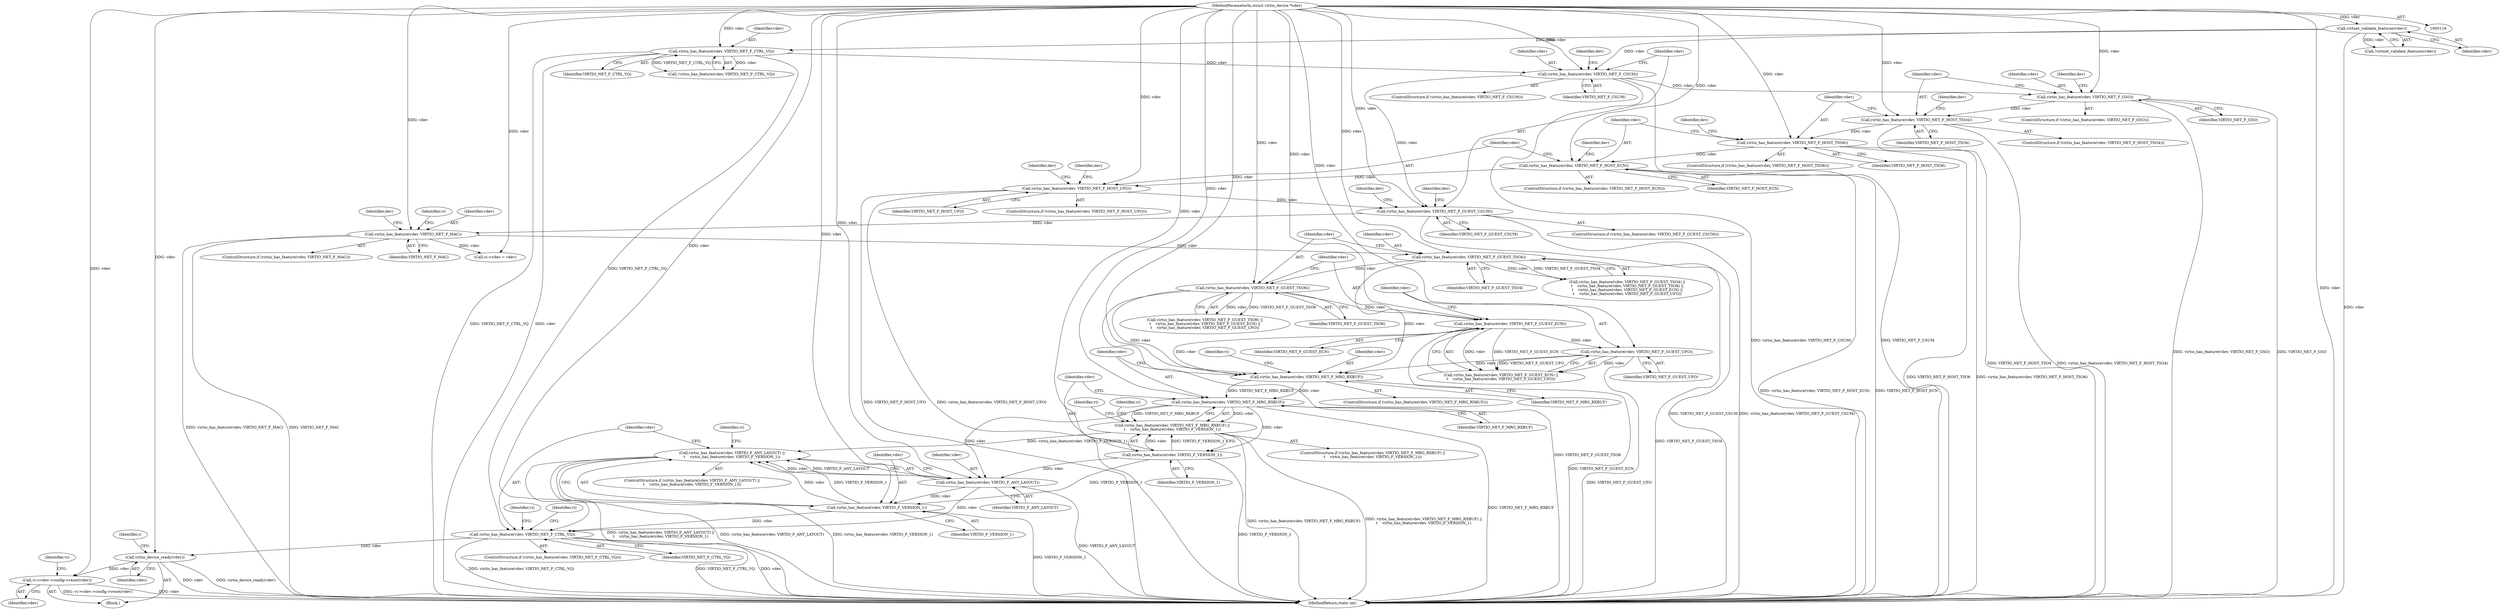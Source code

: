digraph "0_linux_48900cb6af4282fa0fb6ff4d72a81aa3dadb5c39@pointer" {
"1000404" [label="(Call,virtio_has_feature(vdev, VIRTIO_NET_F_MRG_RXBUF))"];
"1000388" [label="(Call,virtio_has_feature(vdev, VIRTIO_NET_F_GUEST_TSO6))"];
"1000384" [label="(Call,virtio_has_feature(vdev, VIRTIO_NET_F_GUEST_TSO4))"];
"1000117" [label="(MethodParameterIn,struct virtio_device *vdev)"];
"1000321" [label="(Call,virtio_has_feature(vdev, VIRTIO_NET_F_MAC))"];
"1000305" [label="(Call,virtio_has_feature(vdev, VIRTIO_NET_F_GUEST_CSUM))"];
"1000210" [label="(Call,virtio_has_feature(vdev, VIRTIO_NET_F_CSUM))"];
"1000144" [label="(Call,virtnet_validate_features(vdev))"];
"1000161" [label="(Call,virtio_has_feature(vdev, VIRTIO_NET_F_CTRL_VQ))"];
"1000278" [label="(Call,virtio_has_feature(vdev, VIRTIO_NET_F_HOST_UFO))"];
"1000269" [label="(Call,virtio_has_feature(vdev, VIRTIO_NET_F_HOST_ECN))"];
"1000260" [label="(Call,virtio_has_feature(vdev, VIRTIO_NET_F_HOST_TSO6))"];
"1000251" [label="(Call,virtio_has_feature(vdev, VIRTIO_NET_F_HOST_TSO4))"];
"1000235" [label="(Call,virtio_has_feature(vdev, VIRTIO_NET_F_GSO))"];
"1000392" [label="(Call,virtio_has_feature(vdev, VIRTIO_NET_F_GUEST_ECN))"];
"1000395" [label="(Call,virtio_has_feature(vdev, VIRTIO_NET_F_GUEST_UFO))"];
"1000414" [label="(Call,virtio_has_feature(vdev, VIRTIO_NET_F_MRG_RXBUF))"];
"1000413" [label="(Call,virtio_has_feature(vdev, VIRTIO_NET_F_MRG_RXBUF) ||\n\t    virtio_has_feature(vdev, VIRTIO_F_VERSION_1))"];
"1000434" [label="(Call,virtio_has_feature(vdev, VIRTIO_F_ANY_LAYOUT) ||\n\t    virtio_has_feature(vdev, VIRTIO_F_VERSION_1))"];
"1000417" [label="(Call,virtio_has_feature(vdev, VIRTIO_F_VERSION_1))"];
"1000435" [label="(Call,virtio_has_feature(vdev, VIRTIO_F_ANY_LAYOUT))"];
"1000438" [label="(Call,virtio_has_feature(vdev, VIRTIO_F_VERSION_1))"];
"1000447" [label="(Call,virtio_has_feature(vdev, VIRTIO_NET_F_CTRL_VQ))"];
"1000513" [label="(Call,virtio_device_ready(vdev))"];
"1000616" [label="(Call,vi->vdev->config->reset(vdev))"];
"1000283" [label="(Identifier,dev)"];
"1000241" [label="(Identifier,dev)"];
"1000438" [label="(Call,virtio_has_feature(vdev, VIRTIO_F_VERSION_1))"];
"1000388" [label="(Call,virtio_has_feature(vdev, VIRTIO_NET_F_GUEST_TSO6))"];
"1000385" [label="(Identifier,vdev)"];
"1000279" [label="(Identifier,vdev)"];
"1000443" [label="(Identifier,vi)"];
"1000277" [label="(ControlStructure,if (virtio_has_feature(vdev, VIRTIO_NET_F_HOST_UFO)))"];
"1000252" [label="(Identifier,vdev)"];
"1000118" [label="(Block,)"];
"1000416" [label="(Identifier,VIRTIO_NET_F_MRG_RXBUF)"];
"1000406" [label="(Identifier,VIRTIO_NET_F_MRG_RXBUF)"];
"1000642" [label="(MethodReturn,static int)"];
"1000386" [label="(Identifier,VIRTIO_NET_F_GUEST_TSO4)"];
"1000417" [label="(Call,virtio_has_feature(vdev, VIRTIO_F_VERSION_1))"];
"1000250" [label="(ControlStructure,if (virtio_has_feature(vdev, VIRTIO_NET_F_HOST_TSO4)))"];
"1000405" [label="(Identifier,vdev)"];
"1000260" [label="(Call,virtio_has_feature(vdev, VIRTIO_NET_F_HOST_TSO6))"];
"1000268" [label="(ControlStructure,if (virtio_has_feature(vdev, VIRTIO_NET_F_HOST_ECN)))"];
"1000434" [label="(Call,virtio_has_feature(vdev, VIRTIO_F_ANY_LAYOUT) ||\n\t    virtio_has_feature(vdev, VIRTIO_F_VERSION_1))"];
"1000404" [label="(Call,virtio_has_feature(vdev, VIRTIO_NET_F_MRG_RXBUF))"];
"1000322" [label="(Identifier,vdev)"];
"1000270" [label="(Identifier,vdev)"];
"1000209" [label="(ControlStructure,if (virtio_has_feature(vdev, VIRTIO_NET_F_CSUM)))"];
"1000336" [label="(Call,vi->vdev = vdev)"];
"1000265" [label="(Identifier,dev)"];
"1000517" [label="(Identifier,i)"];
"1000253" [label="(Identifier,VIRTIO_NET_F_HOST_TSO4)"];
"1000513" [label="(Call,virtio_device_ready(vdev))"];
"1000212" [label="(Identifier,VIRTIO_NET_F_CSUM)"];
"1000433" [label="(ControlStructure,if (virtio_has_feature(vdev, VIRTIO_F_ANY_LAYOUT) ||\n\t    virtio_has_feature(vdev, VIRTIO_F_VERSION_1)))"];
"1000429" [label="(Identifier,vi)"];
"1000439" [label="(Identifier,vdev)"];
"1000261" [label="(Identifier,vdev)"];
"1000162" [label="(Identifier,vdev)"];
"1000418" [label="(Identifier,vdev)"];
"1000392" [label="(Call,virtio_has_feature(vdev, VIRTIO_NET_F_GUEST_ECN))"];
"1000415" [label="(Identifier,vdev)"];
"1000419" [label="(Identifier,VIRTIO_F_VERSION_1)"];
"1000144" [label="(Call,virtnet_validate_features(vdev))"];
"1000259" [label="(ControlStructure,if (virtio_has_feature(vdev, VIRTIO_NET_F_HOST_TSO6)))"];
"1000117" [label="(MethodParameterIn,struct virtio_device *vdev)"];
"1000384" [label="(Call,virtio_has_feature(vdev, VIRTIO_NET_F_GUEST_TSO4))"];
"1000387" [label="(Call,virtio_has_feature(vdev, VIRTIO_NET_F_GUEST_TSO6) ||\n\t    virtio_has_feature(vdev, VIRTIO_NET_F_GUEST_ECN) ||\n\t    virtio_has_feature(vdev, VIRTIO_NET_F_GUEST_UFO))"];
"1000235" [label="(Call,virtio_has_feature(vdev, VIRTIO_NET_F_GSO))"];
"1000323" [label="(Identifier,VIRTIO_NET_F_MAC)"];
"1000326" [label="(Identifier,dev)"];
"1000306" [label="(Identifier,vdev)"];
"1000446" [label="(ControlStructure,if (virtio_has_feature(vdev, VIRTIO_NET_F_CTRL_VQ)))"];
"1000437" [label="(Identifier,VIRTIO_F_ANY_LAYOUT)"];
"1000412" [label="(ControlStructure,if (virtio_has_feature(vdev, VIRTIO_NET_F_MRG_RXBUF) ||\n\t    virtio_has_feature(vdev, VIRTIO_F_VERSION_1)))"];
"1000396" [label="(Identifier,vdev)"];
"1000448" [label="(Identifier,vdev)"];
"1000305" [label="(Call,virtio_has_feature(vdev, VIRTIO_NET_F_GUEST_CSUM))"];
"1000216" [label="(Identifier,dev)"];
"1000393" [label="(Identifier,vdev)"];
"1000143" [label="(Call,!virtnet_validate_features(vdev))"];
"1000161" [label="(Call,virtio_has_feature(vdev, VIRTIO_NET_F_CTRL_VQ))"];
"1000452" [label="(Identifier,vi)"];
"1000440" [label="(Identifier,VIRTIO_F_VERSION_1)"];
"1000409" [label="(Identifier,vi)"];
"1000435" [label="(Call,virtio_has_feature(vdev, VIRTIO_F_ANY_LAYOUT))"];
"1000383" [label="(Call,virtio_has_feature(vdev, VIRTIO_NET_F_GUEST_TSO4) ||\n\t    virtio_has_feature(vdev, VIRTIO_NET_F_GUEST_TSO6) ||\n\t    virtio_has_feature(vdev, VIRTIO_NET_F_GUEST_ECN) ||\n\t    virtio_has_feature(vdev, VIRTIO_NET_F_GUEST_UFO))"];
"1000447" [label="(Call,virtio_has_feature(vdev, VIRTIO_NET_F_CTRL_VQ))"];
"1000269" [label="(Call,virtio_has_feature(vdev, VIRTIO_NET_F_HOST_ECN))"];
"1000315" [label="(Identifier,dev)"];
"1000211" [label="(Identifier,vdev)"];
"1000234" [label="(ControlStructure,if (virtio_has_feature(vdev, VIRTIO_NET_F_GSO)))"];
"1000619" [label="(Identifier,vi)"];
"1000271" [label="(Identifier,VIRTIO_NET_F_HOST_ECN)"];
"1000163" [label="(Identifier,VIRTIO_NET_F_CTRL_VQ)"];
"1000304" [label="(ControlStructure,if (virtio_has_feature(vdev, VIRTIO_NET_F_GUEST_CSUM)))"];
"1000617" [label="(Identifier,vdev)"];
"1000394" [label="(Identifier,VIRTIO_NET_F_GUEST_ECN)"];
"1000449" [label="(Identifier,VIRTIO_NET_F_CTRL_VQ)"];
"1000391" [label="(Call,virtio_has_feature(vdev, VIRTIO_NET_F_GUEST_ECN) ||\n\t    virtio_has_feature(vdev, VIRTIO_NET_F_GUEST_UFO))"];
"1000262" [label="(Identifier,VIRTIO_NET_F_HOST_TSO6)"];
"1000320" [label="(ControlStructure,if (virtio_has_feature(vdev, VIRTIO_NET_F_MAC)))"];
"1000414" [label="(Call,virtio_has_feature(vdev, VIRTIO_NET_F_MRG_RXBUF))"];
"1000288" [label="(Identifier,dev)"];
"1000280" [label="(Identifier,VIRTIO_NET_F_HOST_UFO)"];
"1000321" [label="(Call,virtio_has_feature(vdev, VIRTIO_NET_F_MAC))"];
"1000436" [label="(Identifier,vdev)"];
"1000389" [label="(Identifier,vdev)"];
"1000210" [label="(Call,virtio_has_feature(vdev, VIRTIO_NET_F_CSUM))"];
"1000390" [label="(Identifier,VIRTIO_NET_F_GUEST_TSO6)"];
"1000514" [label="(Identifier,vdev)"];
"1000251" [label="(Call,virtio_has_feature(vdev, VIRTIO_NET_F_HOST_TSO4))"];
"1000256" [label="(Identifier,dev)"];
"1000145" [label="(Identifier,vdev)"];
"1000395" [label="(Call,virtio_has_feature(vdev, VIRTIO_NET_F_GUEST_UFO))"];
"1000397" [label="(Identifier,VIRTIO_NET_F_GUEST_UFO)"];
"1000457" [label="(Identifier,vi)"];
"1000236" [label="(Identifier,vdev)"];
"1000328" [label="(Identifier,vi)"];
"1000413" [label="(Call,virtio_has_feature(vdev, VIRTIO_NET_F_MRG_RXBUF) ||\n\t    virtio_has_feature(vdev, VIRTIO_F_VERSION_1))"];
"1000616" [label="(Call,vi->vdev->config->reset(vdev))"];
"1000237" [label="(Identifier,VIRTIO_NET_F_GSO)"];
"1000422" [label="(Identifier,vi)"];
"1000278" [label="(Call,virtio_has_feature(vdev, VIRTIO_NET_F_HOST_UFO))"];
"1000307" [label="(Identifier,VIRTIO_NET_F_GUEST_CSUM)"];
"1000160" [label="(Call,!virtio_has_feature(vdev, VIRTIO_NET_F_CTRL_VQ))"];
"1000403" [label="(ControlStructure,if (virtio_has_feature(vdev, VIRTIO_NET_F_MRG_RXBUF)))"];
"1000274" [label="(Identifier,dev)"];
"1000310" [label="(Identifier,dev)"];
"1000404" -> "1000403"  [label="AST: "];
"1000404" -> "1000406"  [label="CFG: "];
"1000405" -> "1000404"  [label="AST: "];
"1000406" -> "1000404"  [label="AST: "];
"1000409" -> "1000404"  [label="CFG: "];
"1000415" -> "1000404"  [label="CFG: "];
"1000388" -> "1000404"  [label="DDG: vdev"];
"1000392" -> "1000404"  [label="DDG: vdev"];
"1000384" -> "1000404"  [label="DDG: vdev"];
"1000395" -> "1000404"  [label="DDG: vdev"];
"1000117" -> "1000404"  [label="DDG: vdev"];
"1000404" -> "1000414"  [label="DDG: vdev"];
"1000404" -> "1000414"  [label="DDG: VIRTIO_NET_F_MRG_RXBUF"];
"1000388" -> "1000387"  [label="AST: "];
"1000388" -> "1000390"  [label="CFG: "];
"1000389" -> "1000388"  [label="AST: "];
"1000390" -> "1000388"  [label="AST: "];
"1000393" -> "1000388"  [label="CFG: "];
"1000387" -> "1000388"  [label="CFG: "];
"1000388" -> "1000642"  [label="DDG: VIRTIO_NET_F_GUEST_TSO6"];
"1000388" -> "1000387"  [label="DDG: vdev"];
"1000388" -> "1000387"  [label="DDG: VIRTIO_NET_F_GUEST_TSO6"];
"1000384" -> "1000388"  [label="DDG: vdev"];
"1000117" -> "1000388"  [label="DDG: vdev"];
"1000388" -> "1000392"  [label="DDG: vdev"];
"1000384" -> "1000383"  [label="AST: "];
"1000384" -> "1000386"  [label="CFG: "];
"1000385" -> "1000384"  [label="AST: "];
"1000386" -> "1000384"  [label="AST: "];
"1000389" -> "1000384"  [label="CFG: "];
"1000383" -> "1000384"  [label="CFG: "];
"1000384" -> "1000642"  [label="DDG: VIRTIO_NET_F_GUEST_TSO4"];
"1000384" -> "1000383"  [label="DDG: vdev"];
"1000384" -> "1000383"  [label="DDG: VIRTIO_NET_F_GUEST_TSO4"];
"1000117" -> "1000384"  [label="DDG: vdev"];
"1000321" -> "1000384"  [label="DDG: vdev"];
"1000117" -> "1000116"  [label="AST: "];
"1000117" -> "1000642"  [label="DDG: vdev"];
"1000117" -> "1000144"  [label="DDG: vdev"];
"1000117" -> "1000161"  [label="DDG: vdev"];
"1000117" -> "1000210"  [label="DDG: vdev"];
"1000117" -> "1000235"  [label="DDG: vdev"];
"1000117" -> "1000251"  [label="DDG: vdev"];
"1000117" -> "1000260"  [label="DDG: vdev"];
"1000117" -> "1000269"  [label="DDG: vdev"];
"1000117" -> "1000278"  [label="DDG: vdev"];
"1000117" -> "1000305"  [label="DDG: vdev"];
"1000117" -> "1000321"  [label="DDG: vdev"];
"1000117" -> "1000336"  [label="DDG: vdev"];
"1000117" -> "1000392"  [label="DDG: vdev"];
"1000117" -> "1000395"  [label="DDG: vdev"];
"1000117" -> "1000414"  [label="DDG: vdev"];
"1000117" -> "1000417"  [label="DDG: vdev"];
"1000117" -> "1000435"  [label="DDG: vdev"];
"1000117" -> "1000438"  [label="DDG: vdev"];
"1000117" -> "1000447"  [label="DDG: vdev"];
"1000117" -> "1000513"  [label="DDG: vdev"];
"1000117" -> "1000616"  [label="DDG: vdev"];
"1000321" -> "1000320"  [label="AST: "];
"1000321" -> "1000323"  [label="CFG: "];
"1000322" -> "1000321"  [label="AST: "];
"1000323" -> "1000321"  [label="AST: "];
"1000326" -> "1000321"  [label="CFG: "];
"1000328" -> "1000321"  [label="CFG: "];
"1000321" -> "1000642"  [label="DDG: VIRTIO_NET_F_MAC"];
"1000321" -> "1000642"  [label="DDG: virtio_has_feature(vdev, VIRTIO_NET_F_MAC)"];
"1000305" -> "1000321"  [label="DDG: vdev"];
"1000321" -> "1000336"  [label="DDG: vdev"];
"1000305" -> "1000304"  [label="AST: "];
"1000305" -> "1000307"  [label="CFG: "];
"1000306" -> "1000305"  [label="AST: "];
"1000307" -> "1000305"  [label="AST: "];
"1000310" -> "1000305"  [label="CFG: "];
"1000315" -> "1000305"  [label="CFG: "];
"1000305" -> "1000642"  [label="DDG: virtio_has_feature(vdev, VIRTIO_NET_F_GUEST_CSUM)"];
"1000305" -> "1000642"  [label="DDG: VIRTIO_NET_F_GUEST_CSUM"];
"1000210" -> "1000305"  [label="DDG: vdev"];
"1000278" -> "1000305"  [label="DDG: vdev"];
"1000210" -> "1000209"  [label="AST: "];
"1000210" -> "1000212"  [label="CFG: "];
"1000211" -> "1000210"  [label="AST: "];
"1000212" -> "1000210"  [label="AST: "];
"1000216" -> "1000210"  [label="CFG: "];
"1000306" -> "1000210"  [label="CFG: "];
"1000210" -> "1000642"  [label="DDG: virtio_has_feature(vdev, VIRTIO_NET_F_CSUM)"];
"1000210" -> "1000642"  [label="DDG: VIRTIO_NET_F_CSUM"];
"1000144" -> "1000210"  [label="DDG: vdev"];
"1000161" -> "1000210"  [label="DDG: vdev"];
"1000210" -> "1000235"  [label="DDG: vdev"];
"1000144" -> "1000143"  [label="AST: "];
"1000144" -> "1000145"  [label="CFG: "];
"1000145" -> "1000144"  [label="AST: "];
"1000143" -> "1000144"  [label="CFG: "];
"1000144" -> "1000642"  [label="DDG: vdev"];
"1000144" -> "1000143"  [label="DDG: vdev"];
"1000144" -> "1000161"  [label="DDG: vdev"];
"1000161" -> "1000160"  [label="AST: "];
"1000161" -> "1000163"  [label="CFG: "];
"1000162" -> "1000161"  [label="AST: "];
"1000163" -> "1000161"  [label="AST: "];
"1000160" -> "1000161"  [label="CFG: "];
"1000161" -> "1000642"  [label="DDG: VIRTIO_NET_F_CTRL_VQ"];
"1000161" -> "1000642"  [label="DDG: vdev"];
"1000161" -> "1000160"  [label="DDG: vdev"];
"1000161" -> "1000160"  [label="DDG: VIRTIO_NET_F_CTRL_VQ"];
"1000161" -> "1000447"  [label="DDG: VIRTIO_NET_F_CTRL_VQ"];
"1000278" -> "1000277"  [label="AST: "];
"1000278" -> "1000280"  [label="CFG: "];
"1000279" -> "1000278"  [label="AST: "];
"1000280" -> "1000278"  [label="AST: "];
"1000283" -> "1000278"  [label="CFG: "];
"1000288" -> "1000278"  [label="CFG: "];
"1000278" -> "1000642"  [label="DDG: VIRTIO_NET_F_HOST_UFO"];
"1000278" -> "1000642"  [label="DDG: virtio_has_feature(vdev, VIRTIO_NET_F_HOST_UFO)"];
"1000269" -> "1000278"  [label="DDG: vdev"];
"1000269" -> "1000268"  [label="AST: "];
"1000269" -> "1000271"  [label="CFG: "];
"1000270" -> "1000269"  [label="AST: "];
"1000271" -> "1000269"  [label="AST: "];
"1000274" -> "1000269"  [label="CFG: "];
"1000279" -> "1000269"  [label="CFG: "];
"1000269" -> "1000642"  [label="DDG: virtio_has_feature(vdev, VIRTIO_NET_F_HOST_ECN)"];
"1000269" -> "1000642"  [label="DDG: VIRTIO_NET_F_HOST_ECN"];
"1000260" -> "1000269"  [label="DDG: vdev"];
"1000260" -> "1000259"  [label="AST: "];
"1000260" -> "1000262"  [label="CFG: "];
"1000261" -> "1000260"  [label="AST: "];
"1000262" -> "1000260"  [label="AST: "];
"1000265" -> "1000260"  [label="CFG: "];
"1000270" -> "1000260"  [label="CFG: "];
"1000260" -> "1000642"  [label="DDG: virtio_has_feature(vdev, VIRTIO_NET_F_HOST_TSO6)"];
"1000260" -> "1000642"  [label="DDG: VIRTIO_NET_F_HOST_TSO6"];
"1000251" -> "1000260"  [label="DDG: vdev"];
"1000251" -> "1000250"  [label="AST: "];
"1000251" -> "1000253"  [label="CFG: "];
"1000252" -> "1000251"  [label="AST: "];
"1000253" -> "1000251"  [label="AST: "];
"1000256" -> "1000251"  [label="CFG: "];
"1000261" -> "1000251"  [label="CFG: "];
"1000251" -> "1000642"  [label="DDG: virtio_has_feature(vdev, VIRTIO_NET_F_HOST_TSO4)"];
"1000251" -> "1000642"  [label="DDG: VIRTIO_NET_F_HOST_TSO4"];
"1000235" -> "1000251"  [label="DDG: vdev"];
"1000235" -> "1000234"  [label="AST: "];
"1000235" -> "1000237"  [label="CFG: "];
"1000236" -> "1000235"  [label="AST: "];
"1000237" -> "1000235"  [label="AST: "];
"1000241" -> "1000235"  [label="CFG: "];
"1000252" -> "1000235"  [label="CFG: "];
"1000235" -> "1000642"  [label="DDG: VIRTIO_NET_F_GSO"];
"1000235" -> "1000642"  [label="DDG: virtio_has_feature(vdev, VIRTIO_NET_F_GSO)"];
"1000392" -> "1000391"  [label="AST: "];
"1000392" -> "1000394"  [label="CFG: "];
"1000393" -> "1000392"  [label="AST: "];
"1000394" -> "1000392"  [label="AST: "];
"1000396" -> "1000392"  [label="CFG: "];
"1000391" -> "1000392"  [label="CFG: "];
"1000392" -> "1000642"  [label="DDG: VIRTIO_NET_F_GUEST_ECN"];
"1000392" -> "1000391"  [label="DDG: vdev"];
"1000392" -> "1000391"  [label="DDG: VIRTIO_NET_F_GUEST_ECN"];
"1000392" -> "1000395"  [label="DDG: vdev"];
"1000395" -> "1000391"  [label="AST: "];
"1000395" -> "1000397"  [label="CFG: "];
"1000396" -> "1000395"  [label="AST: "];
"1000397" -> "1000395"  [label="AST: "];
"1000391" -> "1000395"  [label="CFG: "];
"1000395" -> "1000642"  [label="DDG: VIRTIO_NET_F_GUEST_UFO"];
"1000395" -> "1000391"  [label="DDG: vdev"];
"1000395" -> "1000391"  [label="DDG: VIRTIO_NET_F_GUEST_UFO"];
"1000414" -> "1000413"  [label="AST: "];
"1000414" -> "1000416"  [label="CFG: "];
"1000415" -> "1000414"  [label="AST: "];
"1000416" -> "1000414"  [label="AST: "];
"1000418" -> "1000414"  [label="CFG: "];
"1000413" -> "1000414"  [label="CFG: "];
"1000414" -> "1000642"  [label="DDG: VIRTIO_NET_F_MRG_RXBUF"];
"1000414" -> "1000413"  [label="DDG: vdev"];
"1000414" -> "1000413"  [label="DDG: VIRTIO_NET_F_MRG_RXBUF"];
"1000414" -> "1000417"  [label="DDG: vdev"];
"1000414" -> "1000435"  [label="DDG: vdev"];
"1000413" -> "1000412"  [label="AST: "];
"1000413" -> "1000417"  [label="CFG: "];
"1000417" -> "1000413"  [label="AST: "];
"1000422" -> "1000413"  [label="CFG: "];
"1000429" -> "1000413"  [label="CFG: "];
"1000413" -> "1000642"  [label="DDG: virtio_has_feature(vdev, VIRTIO_NET_F_MRG_RXBUF)"];
"1000413" -> "1000642"  [label="DDG: virtio_has_feature(vdev, VIRTIO_NET_F_MRG_RXBUF) ||\n\t    virtio_has_feature(vdev, VIRTIO_F_VERSION_1)"];
"1000417" -> "1000413"  [label="DDG: vdev"];
"1000417" -> "1000413"  [label="DDG: VIRTIO_F_VERSION_1"];
"1000413" -> "1000434"  [label="DDG: virtio_has_feature(vdev, VIRTIO_F_VERSION_1)"];
"1000434" -> "1000433"  [label="AST: "];
"1000434" -> "1000435"  [label="CFG: "];
"1000434" -> "1000438"  [label="CFG: "];
"1000435" -> "1000434"  [label="AST: "];
"1000438" -> "1000434"  [label="AST: "];
"1000443" -> "1000434"  [label="CFG: "];
"1000448" -> "1000434"  [label="CFG: "];
"1000434" -> "1000642"  [label="DDG: virtio_has_feature(vdev, VIRTIO_F_VERSION_1)"];
"1000434" -> "1000642"  [label="DDG: virtio_has_feature(vdev, VIRTIO_F_ANY_LAYOUT) ||\n\t    virtio_has_feature(vdev, VIRTIO_F_VERSION_1)"];
"1000434" -> "1000642"  [label="DDG: virtio_has_feature(vdev, VIRTIO_F_ANY_LAYOUT)"];
"1000435" -> "1000434"  [label="DDG: vdev"];
"1000435" -> "1000434"  [label="DDG: VIRTIO_F_ANY_LAYOUT"];
"1000438" -> "1000434"  [label="DDG: vdev"];
"1000438" -> "1000434"  [label="DDG: VIRTIO_F_VERSION_1"];
"1000417" -> "1000419"  [label="CFG: "];
"1000418" -> "1000417"  [label="AST: "];
"1000419" -> "1000417"  [label="AST: "];
"1000417" -> "1000642"  [label="DDG: VIRTIO_F_VERSION_1"];
"1000417" -> "1000435"  [label="DDG: vdev"];
"1000417" -> "1000438"  [label="DDG: VIRTIO_F_VERSION_1"];
"1000435" -> "1000437"  [label="CFG: "];
"1000436" -> "1000435"  [label="AST: "];
"1000437" -> "1000435"  [label="AST: "];
"1000439" -> "1000435"  [label="CFG: "];
"1000435" -> "1000642"  [label="DDG: VIRTIO_F_ANY_LAYOUT"];
"1000435" -> "1000438"  [label="DDG: vdev"];
"1000435" -> "1000447"  [label="DDG: vdev"];
"1000438" -> "1000440"  [label="CFG: "];
"1000439" -> "1000438"  [label="AST: "];
"1000440" -> "1000438"  [label="AST: "];
"1000438" -> "1000642"  [label="DDG: VIRTIO_F_VERSION_1"];
"1000438" -> "1000447"  [label="DDG: vdev"];
"1000447" -> "1000446"  [label="AST: "];
"1000447" -> "1000449"  [label="CFG: "];
"1000448" -> "1000447"  [label="AST: "];
"1000449" -> "1000447"  [label="AST: "];
"1000452" -> "1000447"  [label="CFG: "];
"1000457" -> "1000447"  [label="CFG: "];
"1000447" -> "1000642"  [label="DDG: virtio_has_feature(vdev, VIRTIO_NET_F_CTRL_VQ)"];
"1000447" -> "1000642"  [label="DDG: VIRTIO_NET_F_CTRL_VQ"];
"1000447" -> "1000642"  [label="DDG: vdev"];
"1000447" -> "1000513"  [label="DDG: vdev"];
"1000513" -> "1000118"  [label="AST: "];
"1000513" -> "1000514"  [label="CFG: "];
"1000514" -> "1000513"  [label="AST: "];
"1000517" -> "1000513"  [label="CFG: "];
"1000513" -> "1000642"  [label="DDG: virtio_device_ready(vdev)"];
"1000513" -> "1000642"  [label="DDG: vdev"];
"1000513" -> "1000616"  [label="DDG: vdev"];
"1000616" -> "1000118"  [label="AST: "];
"1000616" -> "1000617"  [label="CFG: "];
"1000617" -> "1000616"  [label="AST: "];
"1000619" -> "1000616"  [label="CFG: "];
"1000616" -> "1000642"  [label="DDG: vdev"];
"1000616" -> "1000642"  [label="DDG: vi->vdev->config->reset(vdev)"];
}
